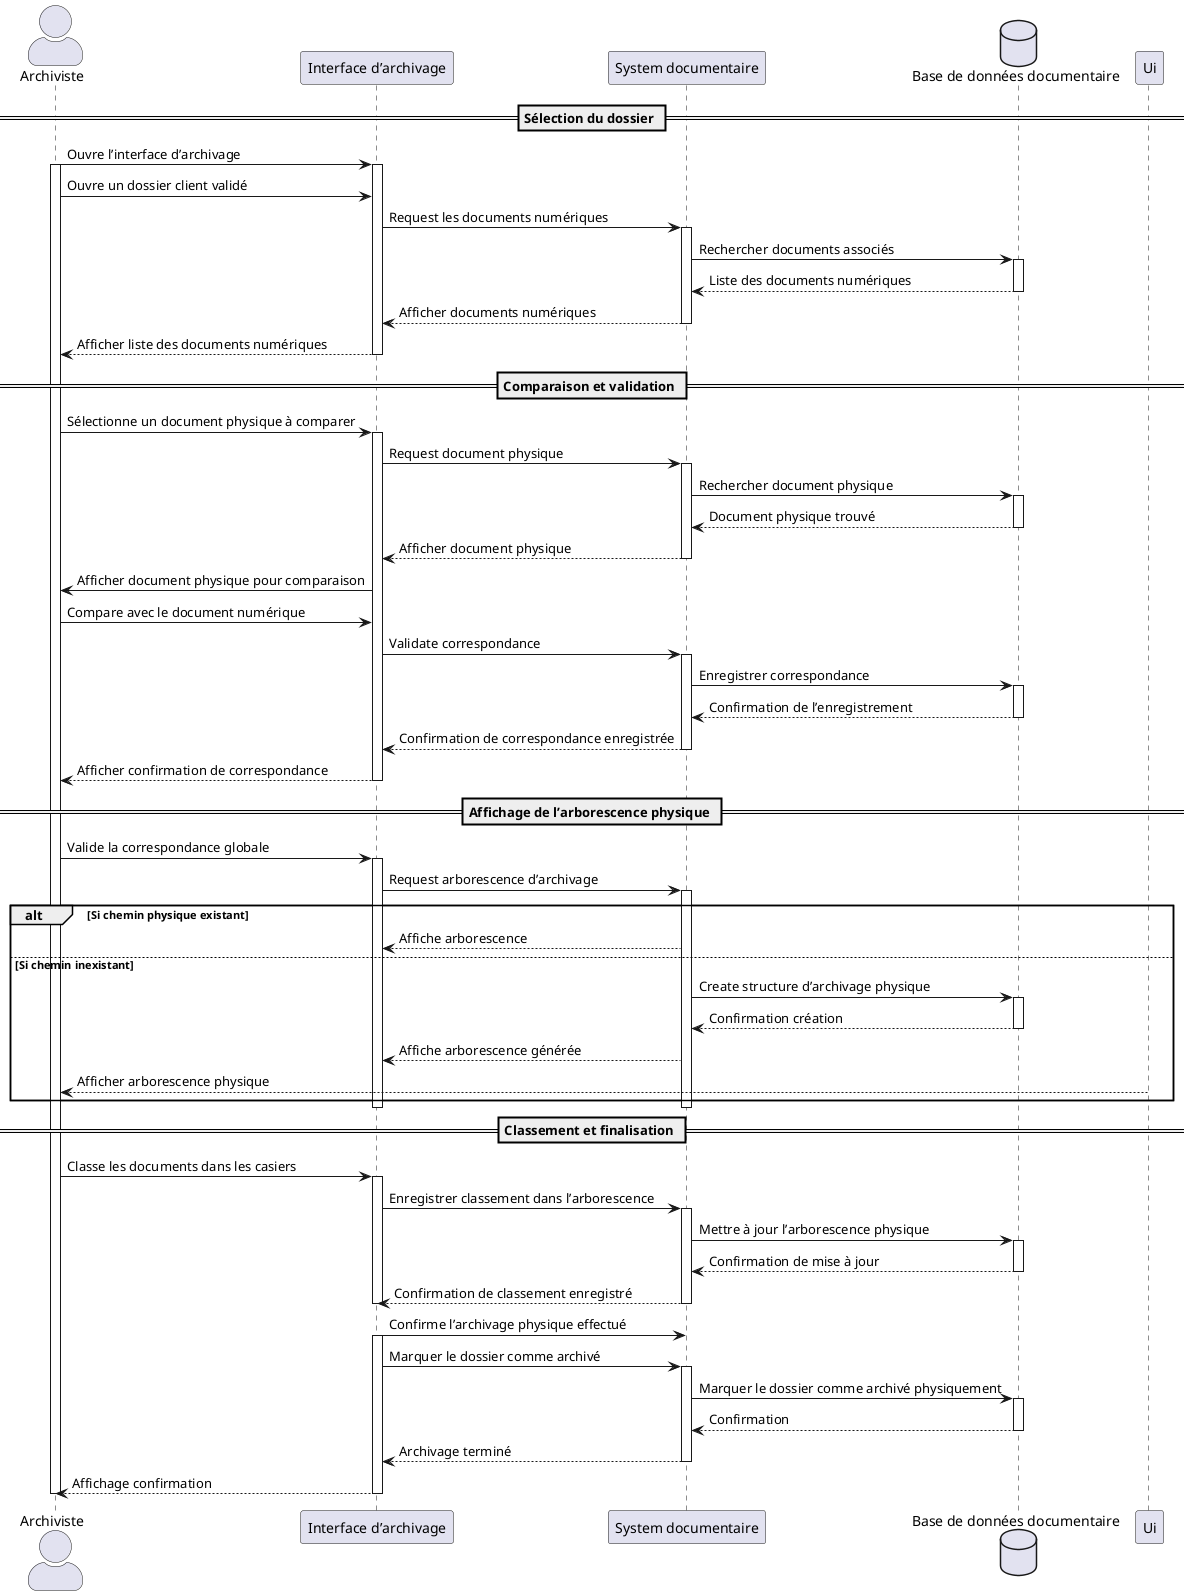 @startuml UC059
skinparam actorStyle awesome

actor "Archiviste" as Archiviste
participant "Interface d’archivage" as UI
participant "System documentaire" as System
database "Base de données documentaire" as BDD

== Sélection du dossier ==
Archiviste -> UI : Ouvre l’interface d’archivage
activate Archiviste
activate UI
Archiviste -> UI : Ouvre un dossier client validé
UI -> System : Request les documents numériques
activate System
System -> BDD : Rechercher documents associés
activate BDD
BDD --> System : Liste des documents numériques
deactivate BDD
System --> UI : Afficher documents numériques
deactivate System
UI --> Archiviste : Afficher liste des documents numériques
deactivate UI

== Comparaison et validation ==
Archiviste -> UI : Sélectionne un document physique à comparer
activate UI
UI -> System : Request document physique
activate System
System -> BDD : Rechercher document physique
activate BDD
BDD --> System : Document physique trouvé
deactivate BDD
System --> UI : Afficher document physique
deactivate System
UI -> Archiviste : Afficher document physique pour comparaison
Archiviste -> UI : Compare avec le document numérique
UI -> System : Validate correspondance
activate System
System -> BDD : Enregistrer correspondance
activate BDD
BDD --> System : Confirmation de l’enregistrement
deactivate BDD
System --> UI : Confirmation de correspondance enregistrée
deactivate System
UI --> Archiviste : Afficher confirmation de correspondance
deactivate UI

== Affichage de l’arborescence physique ==
Archiviste -> UI : Valide la correspondance globale
activate UI
UI -> System : Request arborescence d’archivage
activate System
alt Si chemin physique existant
  System --> UI : Affiche arborescence
else Si chemin inexistant
  System -> BDD : Create structure d’archivage physique
    activate BDD
  BDD --> System : Confirmation création
    deactivate BDD
  System --> UI : Affiche arborescence générée
  Ui --> Archiviste : Afficher arborescence physique
end
deactivate System
deactivate UI

== Classement et finalisation ==
Archiviste -> UI : Classe les documents dans les casiers
activate UI
UI -> System : Enregistrer classement dans l’arborescence
activate System
System -> BDD : Mettre à jour l’arborescence physique
activate BDD
BDD --> System : Confirmation de mise à jour
deactivate BDD
System --> UI : Confirmation de classement enregistré
deactivate System
deactivate UI
UI -> System : Confirme l’archivage physique effectué
activate UI
UI -> System : Marquer le dossier comme archivé
activate System
System -> BDD : Marquer le dossier comme archivé physiquement
activate BDD
BDD --> System : Confirmation
deactivate BDD
System --> UI : Archivage terminé
deactivate System
UI --> Archiviste : Affichage confirmation
deactivate UI
deactivate Archiviste
@enduml
